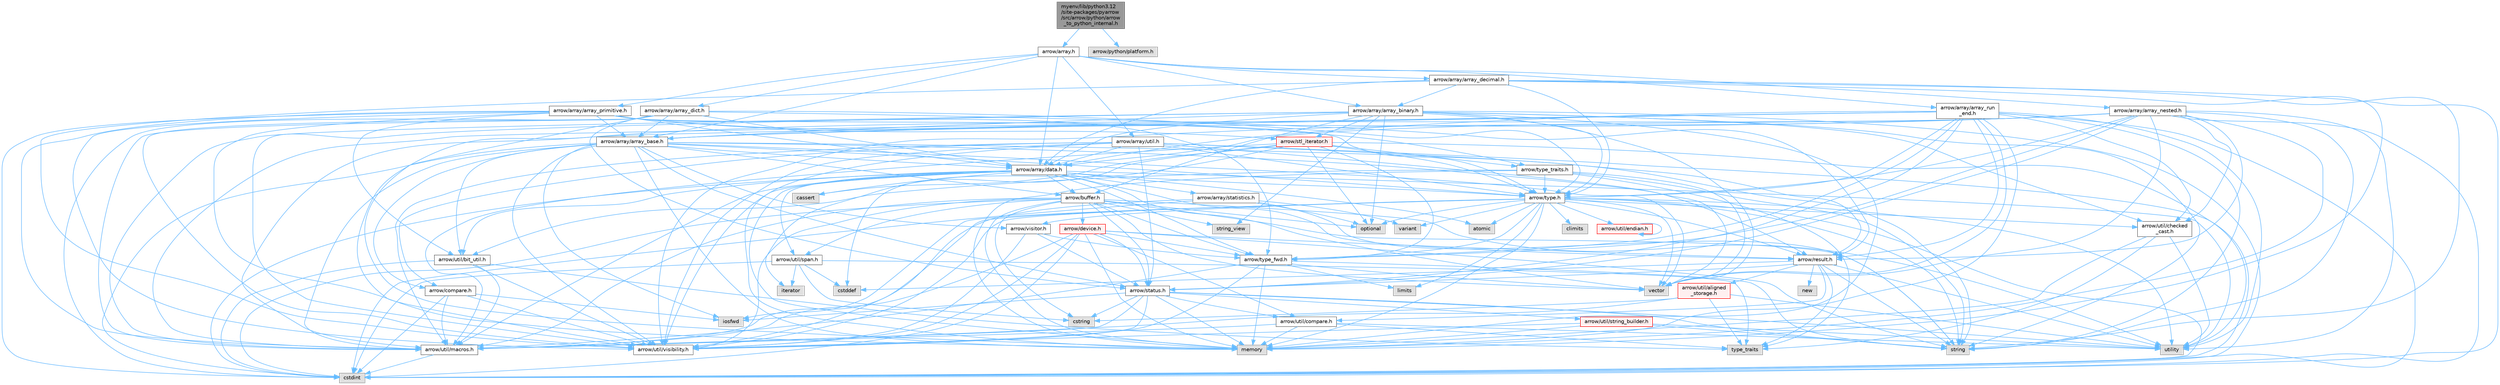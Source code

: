 digraph "myenv/lib/python3.12/site-packages/pyarrow/src/arrow/python/arrow_to_python_internal.h"
{
 // LATEX_PDF_SIZE
  bgcolor="transparent";
  edge [fontname=Helvetica,fontsize=10,labelfontname=Helvetica,labelfontsize=10];
  node [fontname=Helvetica,fontsize=10,shape=box,height=0.2,width=0.4];
  Node1 [id="Node000001",label="myenv/lib/python3.12\l/site-packages/pyarrow\l/src/arrow/python/arrow\l_to_python_internal.h",height=0.2,width=0.4,color="gray40", fillcolor="grey60", style="filled", fontcolor="black",tooltip=" "];
  Node1 -> Node2 [id="edge1_Node000001_Node000002",color="steelblue1",style="solid",tooltip=" "];
  Node2 [id="Node000002",label="arrow/array.h",height=0.2,width=0.4,color="grey40", fillcolor="white", style="filled",URL="$array_8h.html",tooltip=" "];
  Node2 -> Node3 [id="edge2_Node000002_Node000003",color="steelblue1",style="solid",tooltip=" "];
  Node3 [id="Node000003",label="arrow/array/array_base.h",height=0.2,width=0.4,color="grey40", fillcolor="white", style="filled",URL="$array__base_8h.html",tooltip=" "];
  Node3 -> Node4 [id="edge3_Node000003_Node000004",color="steelblue1",style="solid",tooltip=" "];
  Node4 [id="Node000004",label="cstdint",height=0.2,width=0.4,color="grey60", fillcolor="#E0E0E0", style="filled",tooltip=" "];
  Node3 -> Node5 [id="edge4_Node000003_Node000005",color="steelblue1",style="solid",tooltip=" "];
  Node5 [id="Node000005",label="iosfwd",height=0.2,width=0.4,color="grey60", fillcolor="#E0E0E0", style="filled",tooltip=" "];
  Node3 -> Node6 [id="edge5_Node000003_Node000006",color="steelblue1",style="solid",tooltip=" "];
  Node6 [id="Node000006",label="memory",height=0.2,width=0.4,color="grey60", fillcolor="#E0E0E0", style="filled",tooltip=" "];
  Node3 -> Node7 [id="edge6_Node000003_Node000007",color="steelblue1",style="solid",tooltip=" "];
  Node7 [id="Node000007",label="string",height=0.2,width=0.4,color="grey60", fillcolor="#E0E0E0", style="filled",tooltip=" "];
  Node3 -> Node8 [id="edge7_Node000003_Node000008",color="steelblue1",style="solid",tooltip=" "];
  Node8 [id="Node000008",label="vector",height=0.2,width=0.4,color="grey60", fillcolor="#E0E0E0", style="filled",tooltip=" "];
  Node3 -> Node9 [id="edge8_Node000003_Node000009",color="steelblue1",style="solid",tooltip=" "];
  Node9 [id="Node000009",label="arrow/array/data.h",height=0.2,width=0.4,color="grey40", fillcolor="white", style="filled",URL="$data_8h.html",tooltip=" "];
  Node9 -> Node10 [id="edge9_Node000009_Node000010",color="steelblue1",style="solid",tooltip=" "];
  Node10 [id="Node000010",label="atomic",height=0.2,width=0.4,color="grey60", fillcolor="#E0E0E0", style="filled",tooltip=" "];
  Node9 -> Node11 [id="edge10_Node000009_Node000011",color="steelblue1",style="solid",tooltip=" "];
  Node11 [id="Node000011",label="cassert",height=0.2,width=0.4,color="grey60", fillcolor="#E0E0E0", style="filled",tooltip=" "];
  Node9 -> Node4 [id="edge11_Node000009_Node000004",color="steelblue1",style="solid",tooltip=" "];
  Node9 -> Node6 [id="edge12_Node000009_Node000006",color="steelblue1",style="solid",tooltip=" "];
  Node9 -> Node12 [id="edge13_Node000009_Node000012",color="steelblue1",style="solid",tooltip=" "];
  Node12 [id="Node000012",label="utility",height=0.2,width=0.4,color="grey60", fillcolor="#E0E0E0", style="filled",tooltip=" "];
  Node9 -> Node8 [id="edge14_Node000009_Node000008",color="steelblue1",style="solid",tooltip=" "];
  Node9 -> Node13 [id="edge15_Node000009_Node000013",color="steelblue1",style="solid",tooltip=" "];
  Node13 [id="Node000013",label="arrow/array/statistics.h",height=0.2,width=0.4,color="grey40", fillcolor="white", style="filled",URL="$arrow_2array_2statistics_8h.html",tooltip=" "];
  Node13 -> Node4 [id="edge16_Node000013_Node000004",color="steelblue1",style="solid",tooltip=" "];
  Node13 -> Node14 [id="edge17_Node000013_Node000014",color="steelblue1",style="solid",tooltip=" "];
  Node14 [id="Node000014",label="optional",height=0.2,width=0.4,color="grey60", fillcolor="#E0E0E0", style="filled",tooltip=" "];
  Node13 -> Node7 [id="edge18_Node000013_Node000007",color="steelblue1",style="solid",tooltip=" "];
  Node13 -> Node15 [id="edge19_Node000013_Node000015",color="steelblue1",style="solid",tooltip=" "];
  Node15 [id="Node000015",label="variant",height=0.2,width=0.4,color="grey60", fillcolor="#E0E0E0", style="filled",tooltip=" "];
  Node13 -> Node16 [id="edge20_Node000013_Node000016",color="steelblue1",style="solid",tooltip=" "];
  Node16 [id="Node000016",label="arrow/util/visibility.h",height=0.2,width=0.4,color="grey40", fillcolor="white", style="filled",URL="$include_2arrow_2util_2visibility_8h.html",tooltip=" "];
  Node9 -> Node17 [id="edge21_Node000009_Node000017",color="steelblue1",style="solid",tooltip=" "];
  Node17 [id="Node000017",label="arrow/buffer.h",height=0.2,width=0.4,color="grey40", fillcolor="white", style="filled",URL="$buffer_8h.html",tooltip=" "];
  Node17 -> Node4 [id="edge22_Node000017_Node000004",color="steelblue1",style="solid",tooltip=" "];
  Node17 -> Node18 [id="edge23_Node000017_Node000018",color="steelblue1",style="solid",tooltip=" "];
  Node18 [id="Node000018",label="cstring",height=0.2,width=0.4,color="grey60", fillcolor="#E0E0E0", style="filled",tooltip=" "];
  Node17 -> Node6 [id="edge24_Node000017_Node000006",color="steelblue1",style="solid",tooltip=" "];
  Node17 -> Node14 [id="edge25_Node000017_Node000014",color="steelblue1",style="solid",tooltip=" "];
  Node17 -> Node7 [id="edge26_Node000017_Node000007",color="steelblue1",style="solid",tooltip=" "];
  Node17 -> Node19 [id="edge27_Node000017_Node000019",color="steelblue1",style="solid",tooltip=" "];
  Node19 [id="Node000019",label="string_view",height=0.2,width=0.4,color="grey60", fillcolor="#E0E0E0", style="filled",tooltip=" "];
  Node17 -> Node12 [id="edge28_Node000017_Node000012",color="steelblue1",style="solid",tooltip=" "];
  Node17 -> Node8 [id="edge29_Node000017_Node000008",color="steelblue1",style="solid",tooltip=" "];
  Node17 -> Node20 [id="edge30_Node000017_Node000020",color="steelblue1",style="solid",tooltip=" "];
  Node20 [id="Node000020",label="arrow/device.h",height=0.2,width=0.4,color="red", fillcolor="#FFF0F0", style="filled",URL="$device_8h.html",tooltip=" "];
  Node20 -> Node4 [id="edge31_Node000020_Node000004",color="steelblue1",style="solid",tooltip=" "];
  Node20 -> Node6 [id="edge32_Node000020_Node000006",color="steelblue1",style="solid",tooltip=" "];
  Node20 -> Node7 [id="edge33_Node000020_Node000007",color="steelblue1",style="solid",tooltip=" "];
  Node20 -> Node26 [id="edge34_Node000020_Node000026",color="steelblue1",style="solid",tooltip=" "];
  Node26 [id="Node000026",label="arrow/result.h",height=0.2,width=0.4,color="grey40", fillcolor="white", style="filled",URL="$result_8h.html",tooltip=" "];
  Node26 -> Node27 [id="edge35_Node000026_Node000027",color="steelblue1",style="solid",tooltip=" "];
  Node27 [id="Node000027",label="cstddef",height=0.2,width=0.4,color="grey60", fillcolor="#E0E0E0", style="filled",tooltip=" "];
  Node26 -> Node28 [id="edge36_Node000026_Node000028",color="steelblue1",style="solid",tooltip=" "];
  Node28 [id="Node000028",label="new",height=0.2,width=0.4,color="grey60", fillcolor="#E0E0E0", style="filled",tooltip=" "];
  Node26 -> Node7 [id="edge37_Node000026_Node000007",color="steelblue1",style="solid",tooltip=" "];
  Node26 -> Node29 [id="edge38_Node000026_Node000029",color="steelblue1",style="solid",tooltip=" "];
  Node29 [id="Node000029",label="type_traits",height=0.2,width=0.4,color="grey60", fillcolor="#E0E0E0", style="filled",tooltip=" "];
  Node26 -> Node12 [id="edge39_Node000026_Node000012",color="steelblue1",style="solid",tooltip=" "];
  Node26 -> Node30 [id="edge40_Node000026_Node000030",color="steelblue1",style="solid",tooltip=" "];
  Node30 [id="Node000030",label="arrow/status.h",height=0.2,width=0.4,color="grey40", fillcolor="white", style="filled",URL="$status_8h.html",tooltip=" "];
  Node30 -> Node18 [id="edge41_Node000030_Node000018",color="steelblue1",style="solid",tooltip=" "];
  Node30 -> Node5 [id="edge42_Node000030_Node000005",color="steelblue1",style="solid",tooltip=" "];
  Node30 -> Node6 [id="edge43_Node000030_Node000006",color="steelblue1",style="solid",tooltip=" "];
  Node30 -> Node7 [id="edge44_Node000030_Node000007",color="steelblue1",style="solid",tooltip=" "];
  Node30 -> Node12 [id="edge45_Node000030_Node000012",color="steelblue1",style="solid",tooltip=" "];
  Node30 -> Node31 [id="edge46_Node000030_Node000031",color="steelblue1",style="solid",tooltip=" "];
  Node31 [id="Node000031",label="arrow/util/compare.h",height=0.2,width=0.4,color="grey40", fillcolor="white", style="filled",URL="$util_2compare_8h.html",tooltip=" "];
  Node31 -> Node6 [id="edge47_Node000031_Node000006",color="steelblue1",style="solid",tooltip=" "];
  Node31 -> Node29 [id="edge48_Node000031_Node000029",color="steelblue1",style="solid",tooltip=" "];
  Node31 -> Node12 [id="edge49_Node000031_Node000012",color="steelblue1",style="solid",tooltip=" "];
  Node31 -> Node25 [id="edge50_Node000031_Node000025",color="steelblue1",style="solid",tooltip=" "];
  Node25 [id="Node000025",label="arrow/util/macros.h",height=0.2,width=0.4,color="grey40", fillcolor="white", style="filled",URL="$macros_8h.html",tooltip=" "];
  Node25 -> Node4 [id="edge51_Node000025_Node000004",color="steelblue1",style="solid",tooltip=" "];
  Node30 -> Node25 [id="edge52_Node000030_Node000025",color="steelblue1",style="solid",tooltip=" "];
  Node30 -> Node32 [id="edge53_Node000030_Node000032",color="steelblue1",style="solid",tooltip=" "];
  Node32 [id="Node000032",label="arrow/util/string_builder.h",height=0.2,width=0.4,color="red", fillcolor="#FFF0F0", style="filled",URL="$string__builder_8h.html",tooltip=" "];
  Node32 -> Node6 [id="edge54_Node000032_Node000006",color="steelblue1",style="solid",tooltip=" "];
  Node32 -> Node7 [id="edge55_Node000032_Node000007",color="steelblue1",style="solid",tooltip=" "];
  Node32 -> Node12 [id="edge56_Node000032_Node000012",color="steelblue1",style="solid",tooltip=" "];
  Node32 -> Node16 [id="edge57_Node000032_Node000016",color="steelblue1",style="solid",tooltip=" "];
  Node30 -> Node16 [id="edge58_Node000030_Node000016",color="steelblue1",style="solid",tooltip=" "];
  Node26 -> Node34 [id="edge59_Node000026_Node000034",color="steelblue1",style="solid",tooltip=" "];
  Node34 [id="Node000034",label="arrow/util/aligned\l_storage.h",height=0.2,width=0.4,color="red", fillcolor="#FFF0F0", style="filled",URL="$aligned__storage_8h.html",tooltip=" "];
  Node34 -> Node18 [id="edge60_Node000034_Node000018",color="steelblue1",style="solid",tooltip=" "];
  Node34 -> Node29 [id="edge61_Node000034_Node000029",color="steelblue1",style="solid",tooltip=" "];
  Node34 -> Node12 [id="edge62_Node000034_Node000012",color="steelblue1",style="solid",tooltip=" "];
  Node34 -> Node25 [id="edge63_Node000034_Node000025",color="steelblue1",style="solid",tooltip=" "];
  Node26 -> Node31 [id="edge64_Node000026_Node000031",color="steelblue1",style="solid",tooltip=" "];
  Node20 -> Node30 [id="edge65_Node000020_Node000030",color="steelblue1",style="solid",tooltip=" "];
  Node20 -> Node23 [id="edge66_Node000020_Node000023",color="steelblue1",style="solid",tooltip=" "];
  Node23 [id="Node000023",label="arrow/type_fwd.h",height=0.2,width=0.4,color="grey40", fillcolor="white", style="filled",URL="$arrow_2type__fwd_8h.html",tooltip=" "];
  Node23 -> Node24 [id="edge67_Node000023_Node000024",color="steelblue1",style="solid",tooltip=" "];
  Node24 [id="Node000024",label="limits",height=0.2,width=0.4,color="grey60", fillcolor="#E0E0E0", style="filled",tooltip=" "];
  Node23 -> Node6 [id="edge68_Node000023_Node000006",color="steelblue1",style="solid",tooltip=" "];
  Node23 -> Node7 [id="edge69_Node000023_Node000007",color="steelblue1",style="solid",tooltip=" "];
  Node23 -> Node8 [id="edge70_Node000023_Node000008",color="steelblue1",style="solid",tooltip=" "];
  Node23 -> Node25 [id="edge71_Node000023_Node000025",color="steelblue1",style="solid",tooltip=" "];
  Node23 -> Node16 [id="edge72_Node000023_Node000016",color="steelblue1",style="solid",tooltip=" "];
  Node20 -> Node31 [id="edge73_Node000020_Node000031",color="steelblue1",style="solid",tooltip=" "];
  Node20 -> Node25 [id="edge74_Node000020_Node000025",color="steelblue1",style="solid",tooltip=" "];
  Node20 -> Node16 [id="edge75_Node000020_Node000016",color="steelblue1",style="solid",tooltip=" "];
  Node17 -> Node30 [id="edge76_Node000017_Node000030",color="steelblue1",style="solid",tooltip=" "];
  Node17 -> Node23 [id="edge77_Node000017_Node000023",color="steelblue1",style="solid",tooltip=" "];
  Node17 -> Node25 [id="edge78_Node000017_Node000025",color="steelblue1",style="solid",tooltip=" "];
  Node17 -> Node36 [id="edge79_Node000017_Node000036",color="steelblue1",style="solid",tooltip=" "];
  Node36 [id="Node000036",label="arrow/util/span.h",height=0.2,width=0.4,color="grey40", fillcolor="white", style="filled",URL="$span_8h.html",tooltip=" "];
  Node36 -> Node27 [id="edge80_Node000036_Node000027",color="steelblue1",style="solid",tooltip=" "];
  Node36 -> Node4 [id="edge81_Node000036_Node000004",color="steelblue1",style="solid",tooltip=" "];
  Node36 -> Node18 [id="edge82_Node000036_Node000018",color="steelblue1",style="solid",tooltip=" "];
  Node36 -> Node37 [id="edge83_Node000036_Node000037",color="steelblue1",style="solid",tooltip=" "];
  Node37 [id="Node000037",label="iterator",height=0.2,width=0.4,color="grey60", fillcolor="#E0E0E0", style="filled",tooltip=" "];
  Node36 -> Node29 [id="edge84_Node000036_Node000029",color="steelblue1",style="solid",tooltip=" "];
  Node17 -> Node16 [id="edge85_Node000017_Node000016",color="steelblue1",style="solid",tooltip=" "];
  Node9 -> Node26 [id="edge86_Node000009_Node000026",color="steelblue1",style="solid",tooltip=" "];
  Node9 -> Node38 [id="edge87_Node000009_Node000038",color="steelblue1",style="solid",tooltip=" "];
  Node38 [id="Node000038",label="arrow/type.h",height=0.2,width=0.4,color="grey40", fillcolor="white", style="filled",URL="$type_8h.html",tooltip=" "];
  Node38 -> Node10 [id="edge88_Node000038_Node000010",color="steelblue1",style="solid",tooltip=" "];
  Node38 -> Node39 [id="edge89_Node000038_Node000039",color="steelblue1",style="solid",tooltip=" "];
  Node39 [id="Node000039",label="climits",height=0.2,width=0.4,color="grey60", fillcolor="#E0E0E0", style="filled",tooltip=" "];
  Node38 -> Node4 [id="edge90_Node000038_Node000004",color="steelblue1",style="solid",tooltip=" "];
  Node38 -> Node5 [id="edge91_Node000038_Node000005",color="steelblue1",style="solid",tooltip=" "];
  Node38 -> Node24 [id="edge92_Node000038_Node000024",color="steelblue1",style="solid",tooltip=" "];
  Node38 -> Node6 [id="edge93_Node000038_Node000006",color="steelblue1",style="solid",tooltip=" "];
  Node38 -> Node14 [id="edge94_Node000038_Node000014",color="steelblue1",style="solid",tooltip=" "];
  Node38 -> Node7 [id="edge95_Node000038_Node000007",color="steelblue1",style="solid",tooltip=" "];
  Node38 -> Node12 [id="edge96_Node000038_Node000012",color="steelblue1",style="solid",tooltip=" "];
  Node38 -> Node15 [id="edge97_Node000038_Node000015",color="steelblue1",style="solid",tooltip=" "];
  Node38 -> Node8 [id="edge98_Node000038_Node000008",color="steelblue1",style="solid",tooltip=" "];
  Node38 -> Node26 [id="edge99_Node000038_Node000026",color="steelblue1",style="solid",tooltip=" "];
  Node38 -> Node23 [id="edge100_Node000038_Node000023",color="steelblue1",style="solid",tooltip=" "];
  Node38 -> Node40 [id="edge101_Node000038_Node000040",color="steelblue1",style="solid",tooltip=" "];
  Node40 [id="Node000040",label="arrow/util/checked\l_cast.h",height=0.2,width=0.4,color="grey40", fillcolor="white", style="filled",URL="$checked__cast_8h.html",tooltip=" "];
  Node40 -> Node6 [id="edge102_Node000040_Node000006",color="steelblue1",style="solid",tooltip=" "];
  Node40 -> Node29 [id="edge103_Node000040_Node000029",color="steelblue1",style="solid",tooltip=" "];
  Node40 -> Node12 [id="edge104_Node000040_Node000012",color="steelblue1",style="solid",tooltip=" "];
  Node38 -> Node41 [id="edge105_Node000038_Node000041",color="steelblue1",style="solid",tooltip=" "];
  Node41 [id="Node000041",label="arrow/util/endian.h",height=0.2,width=0.4,color="red", fillcolor="#FFF0F0", style="filled",URL="$endian_8h.html",tooltip=" "];
  Node41 -> Node41 [id="edge106_Node000041_Node000041",color="steelblue1",style="solid",tooltip=" "];
  Node38 -> Node25 [id="edge107_Node000038_Node000025",color="steelblue1",style="solid",tooltip=" "];
  Node38 -> Node16 [id="edge108_Node000038_Node000016",color="steelblue1",style="solid",tooltip=" "];
  Node38 -> Node46 [id="edge109_Node000038_Node000046",color="steelblue1",style="solid",tooltip=" "];
  Node46 [id="Node000046",label="arrow/visitor.h",height=0.2,width=0.4,color="grey40", fillcolor="white", style="filled",URL="$visitor_8h.html",tooltip=" "];
  Node46 -> Node30 [id="edge110_Node000046_Node000030",color="steelblue1",style="solid",tooltip=" "];
  Node46 -> Node23 [id="edge111_Node000046_Node000023",color="steelblue1",style="solid",tooltip=" "];
  Node46 -> Node16 [id="edge112_Node000046_Node000016",color="steelblue1",style="solid",tooltip=" "];
  Node9 -> Node23 [id="edge113_Node000009_Node000023",color="steelblue1",style="solid",tooltip=" "];
  Node9 -> Node47 [id="edge114_Node000009_Node000047",color="steelblue1",style="solid",tooltip=" "];
  Node47 [id="Node000047",label="arrow/util/bit_util.h",height=0.2,width=0.4,color="grey40", fillcolor="white", style="filled",URL="$bit__util_8h.html",tooltip=" "];
  Node47 -> Node4 [id="edge115_Node000047_Node000004",color="steelblue1",style="solid",tooltip=" "];
  Node47 -> Node29 [id="edge116_Node000047_Node000029",color="steelblue1",style="solid",tooltip=" "];
  Node47 -> Node25 [id="edge117_Node000047_Node000025",color="steelblue1",style="solid",tooltip=" "];
  Node47 -> Node16 [id="edge118_Node000047_Node000016",color="steelblue1",style="solid",tooltip=" "];
  Node9 -> Node25 [id="edge119_Node000009_Node000025",color="steelblue1",style="solid",tooltip=" "];
  Node9 -> Node36 [id="edge120_Node000009_Node000036",color="steelblue1",style="solid",tooltip=" "];
  Node9 -> Node16 [id="edge121_Node000009_Node000016",color="steelblue1",style="solid",tooltip=" "];
  Node3 -> Node17 [id="edge122_Node000003_Node000017",color="steelblue1",style="solid",tooltip=" "];
  Node3 -> Node48 [id="edge123_Node000003_Node000048",color="steelblue1",style="solid",tooltip=" "];
  Node48 [id="Node000048",label="arrow/compare.h",height=0.2,width=0.4,color="grey40", fillcolor="white", style="filled",URL="$compare_8h.html",tooltip=" "];
  Node48 -> Node4 [id="edge124_Node000048_Node000004",color="steelblue1",style="solid",tooltip=" "];
  Node48 -> Node5 [id="edge125_Node000048_Node000005",color="steelblue1",style="solid",tooltip=" "];
  Node48 -> Node25 [id="edge126_Node000048_Node000025",color="steelblue1",style="solid",tooltip=" "];
  Node48 -> Node16 [id="edge127_Node000048_Node000016",color="steelblue1",style="solid",tooltip=" "];
  Node3 -> Node26 [id="edge128_Node000003_Node000026",color="steelblue1",style="solid",tooltip=" "];
  Node3 -> Node30 [id="edge129_Node000003_Node000030",color="steelblue1",style="solid",tooltip=" "];
  Node3 -> Node38 [id="edge130_Node000003_Node000038",color="steelblue1",style="solid",tooltip=" "];
  Node3 -> Node47 [id="edge131_Node000003_Node000047",color="steelblue1",style="solid",tooltip=" "];
  Node3 -> Node25 [id="edge132_Node000003_Node000025",color="steelblue1",style="solid",tooltip=" "];
  Node3 -> Node16 [id="edge133_Node000003_Node000016",color="steelblue1",style="solid",tooltip=" "];
  Node3 -> Node46 [id="edge134_Node000003_Node000046",color="steelblue1",style="solid",tooltip=" "];
  Node2 -> Node49 [id="edge135_Node000002_Node000049",color="steelblue1",style="solid",tooltip=" "];
  Node49 [id="Node000049",label="arrow/array/array_binary.h",height=0.2,width=0.4,color="grey40", fillcolor="white", style="filled",URL="$array__binary_8h.html",tooltip=" "];
  Node49 -> Node4 [id="edge136_Node000049_Node000004",color="steelblue1",style="solid",tooltip=" "];
  Node49 -> Node6 [id="edge137_Node000049_Node000006",color="steelblue1",style="solid",tooltip=" "];
  Node49 -> Node14 [id="edge138_Node000049_Node000014",color="steelblue1",style="solid",tooltip=" "];
  Node49 -> Node7 [id="edge139_Node000049_Node000007",color="steelblue1",style="solid",tooltip=" "];
  Node49 -> Node19 [id="edge140_Node000049_Node000019",color="steelblue1",style="solid",tooltip=" "];
  Node49 -> Node8 [id="edge141_Node000049_Node000008",color="steelblue1",style="solid",tooltip=" "];
  Node49 -> Node3 [id="edge142_Node000049_Node000003",color="steelblue1",style="solid",tooltip=" "];
  Node49 -> Node9 [id="edge143_Node000049_Node000009",color="steelblue1",style="solid",tooltip=" "];
  Node49 -> Node17 [id="edge144_Node000049_Node000017",color="steelblue1",style="solid",tooltip=" "];
  Node49 -> Node50 [id="edge145_Node000049_Node000050",color="steelblue1",style="solid",tooltip=" "];
  Node50 [id="Node000050",label="arrow/stl_iterator.h",height=0.2,width=0.4,color="red", fillcolor="#FFF0F0", style="filled",URL="$stl__iterator_8h.html",tooltip=" "];
  Node50 -> Node11 [id="edge146_Node000050_Node000011",color="steelblue1",style="solid",tooltip=" "];
  Node50 -> Node27 [id="edge147_Node000050_Node000027",color="steelblue1",style="solid",tooltip=" "];
  Node50 -> Node37 [id="edge148_Node000050_Node000037",color="steelblue1",style="solid",tooltip=" "];
  Node50 -> Node14 [id="edge149_Node000050_Node000014",color="steelblue1",style="solid",tooltip=" "];
  Node50 -> Node12 [id="edge150_Node000050_Node000012",color="steelblue1",style="solid",tooltip=" "];
  Node50 -> Node38 [id="edge151_Node000050_Node000038",color="steelblue1",style="solid",tooltip=" "];
  Node50 -> Node23 [id="edge152_Node000050_Node000023",color="steelblue1",style="solid",tooltip=" "];
  Node50 -> Node55 [id="edge153_Node000050_Node000055",color="steelblue1",style="solid",tooltip=" "];
  Node55 [id="Node000055",label="arrow/type_traits.h",height=0.2,width=0.4,color="grey40", fillcolor="white", style="filled",URL="$include_2arrow_2type__traits_8h.html",tooltip=" "];
  Node55 -> Node6 [id="edge154_Node000055_Node000006",color="steelblue1",style="solid",tooltip=" "];
  Node55 -> Node7 [id="edge155_Node000055_Node000007",color="steelblue1",style="solid",tooltip=" "];
  Node55 -> Node29 [id="edge156_Node000055_Node000029",color="steelblue1",style="solid",tooltip=" "];
  Node55 -> Node8 [id="edge157_Node000055_Node000008",color="steelblue1",style="solid",tooltip=" "];
  Node55 -> Node38 [id="edge158_Node000055_Node000038",color="steelblue1",style="solid",tooltip=" "];
  Node55 -> Node47 [id="edge159_Node000055_Node000047",color="steelblue1",style="solid",tooltip=" "];
  Node50 -> Node25 [id="edge160_Node000050_Node000025",color="steelblue1",style="solid",tooltip=" "];
  Node49 -> Node38 [id="edge161_Node000049_Node000038",color="steelblue1",style="solid",tooltip=" "];
  Node49 -> Node40 [id="edge162_Node000049_Node000040",color="steelblue1",style="solid",tooltip=" "];
  Node49 -> Node25 [id="edge163_Node000049_Node000025",color="steelblue1",style="solid",tooltip=" "];
  Node49 -> Node16 [id="edge164_Node000049_Node000016",color="steelblue1",style="solid",tooltip=" "];
  Node2 -> Node56 [id="edge165_Node000002_Node000056",color="steelblue1",style="solid",tooltip=" "];
  Node56 [id="Node000056",label="arrow/array/array_decimal.h",height=0.2,width=0.4,color="grey40", fillcolor="white", style="filled",URL="$array__decimal_8h.html",tooltip=" "];
  Node56 -> Node4 [id="edge166_Node000056_Node000004",color="steelblue1",style="solid",tooltip=" "];
  Node56 -> Node6 [id="edge167_Node000056_Node000006",color="steelblue1",style="solid",tooltip=" "];
  Node56 -> Node7 [id="edge168_Node000056_Node000007",color="steelblue1",style="solid",tooltip=" "];
  Node56 -> Node49 [id="edge169_Node000056_Node000049",color="steelblue1",style="solid",tooltip=" "];
  Node56 -> Node9 [id="edge170_Node000056_Node000009",color="steelblue1",style="solid",tooltip=" "];
  Node56 -> Node38 [id="edge171_Node000056_Node000038",color="steelblue1",style="solid",tooltip=" "];
  Node56 -> Node16 [id="edge172_Node000056_Node000016",color="steelblue1",style="solid",tooltip=" "];
  Node2 -> Node57 [id="edge173_Node000002_Node000057",color="steelblue1",style="solid",tooltip=" "];
  Node57 [id="Node000057",label="arrow/array/array_dict.h",height=0.2,width=0.4,color="grey40", fillcolor="white", style="filled",URL="$array__dict_8h.html",tooltip=" "];
  Node57 -> Node4 [id="edge174_Node000057_Node000004",color="steelblue1",style="solid",tooltip=" "];
  Node57 -> Node6 [id="edge175_Node000057_Node000006",color="steelblue1",style="solid",tooltip=" "];
  Node57 -> Node3 [id="edge176_Node000057_Node000003",color="steelblue1",style="solid",tooltip=" "];
  Node57 -> Node9 [id="edge177_Node000057_Node000009",color="steelblue1",style="solid",tooltip=" "];
  Node57 -> Node26 [id="edge178_Node000057_Node000026",color="steelblue1",style="solid",tooltip=" "];
  Node57 -> Node30 [id="edge179_Node000057_Node000030",color="steelblue1",style="solid",tooltip=" "];
  Node57 -> Node38 [id="edge180_Node000057_Node000038",color="steelblue1",style="solid",tooltip=" "];
  Node57 -> Node25 [id="edge181_Node000057_Node000025",color="steelblue1",style="solid",tooltip=" "];
  Node57 -> Node16 [id="edge182_Node000057_Node000016",color="steelblue1",style="solid",tooltip=" "];
  Node2 -> Node58 [id="edge183_Node000002_Node000058",color="steelblue1",style="solid",tooltip=" "];
  Node58 [id="Node000058",label="arrow/array/array_nested.h",height=0.2,width=0.4,color="grey40", fillcolor="white", style="filled",URL="$array__nested_8h.html",tooltip=" "];
  Node58 -> Node4 [id="edge184_Node000058_Node000004",color="steelblue1",style="solid",tooltip=" "];
  Node58 -> Node6 [id="edge185_Node000058_Node000006",color="steelblue1",style="solid",tooltip=" "];
  Node58 -> Node7 [id="edge186_Node000058_Node000007",color="steelblue1",style="solid",tooltip=" "];
  Node58 -> Node12 [id="edge187_Node000058_Node000012",color="steelblue1",style="solid",tooltip=" "];
  Node58 -> Node8 [id="edge188_Node000058_Node000008",color="steelblue1",style="solid",tooltip=" "];
  Node58 -> Node3 [id="edge189_Node000058_Node000003",color="steelblue1",style="solid",tooltip=" "];
  Node58 -> Node9 [id="edge190_Node000058_Node000009",color="steelblue1",style="solid",tooltip=" "];
  Node58 -> Node26 [id="edge191_Node000058_Node000026",color="steelblue1",style="solid",tooltip=" "];
  Node58 -> Node30 [id="edge192_Node000058_Node000030",color="steelblue1",style="solid",tooltip=" "];
  Node58 -> Node38 [id="edge193_Node000058_Node000038",color="steelblue1",style="solid",tooltip=" "];
  Node58 -> Node23 [id="edge194_Node000058_Node000023",color="steelblue1",style="solid",tooltip=" "];
  Node58 -> Node40 [id="edge195_Node000058_Node000040",color="steelblue1",style="solid",tooltip=" "];
  Node58 -> Node25 [id="edge196_Node000058_Node000025",color="steelblue1",style="solid",tooltip=" "];
  Node58 -> Node16 [id="edge197_Node000058_Node000016",color="steelblue1",style="solid",tooltip=" "];
  Node2 -> Node59 [id="edge198_Node000002_Node000059",color="steelblue1",style="solid",tooltip=" "];
  Node59 [id="Node000059",label="arrow/array/array_primitive.h",height=0.2,width=0.4,color="grey40", fillcolor="white", style="filled",URL="$array__primitive_8h.html",tooltip=" "];
  Node59 -> Node4 [id="edge199_Node000059_Node000004",color="steelblue1",style="solid",tooltip=" "];
  Node59 -> Node6 [id="edge200_Node000059_Node000006",color="steelblue1",style="solid",tooltip=" "];
  Node59 -> Node3 [id="edge201_Node000059_Node000003",color="steelblue1",style="solid",tooltip=" "];
  Node59 -> Node9 [id="edge202_Node000059_Node000009",color="steelblue1",style="solid",tooltip=" "];
  Node59 -> Node50 [id="edge203_Node000059_Node000050",color="steelblue1",style="solid",tooltip=" "];
  Node59 -> Node38 [id="edge204_Node000059_Node000038",color="steelblue1",style="solid",tooltip=" "];
  Node59 -> Node23 [id="edge205_Node000059_Node000023",color="steelblue1",style="solid",tooltip=" "];
  Node59 -> Node55 [id="edge206_Node000059_Node000055",color="steelblue1",style="solid",tooltip=" "];
  Node59 -> Node47 [id="edge207_Node000059_Node000047",color="steelblue1",style="solid",tooltip=" "];
  Node59 -> Node25 [id="edge208_Node000059_Node000025",color="steelblue1",style="solid",tooltip=" "];
  Node59 -> Node16 [id="edge209_Node000059_Node000016",color="steelblue1",style="solid",tooltip=" "];
  Node2 -> Node60 [id="edge210_Node000002_Node000060",color="steelblue1",style="solid",tooltip=" "];
  Node60 [id="Node000060",label="arrow/array/array_run\l_end.h",height=0.2,width=0.4,color="grey40", fillcolor="white", style="filled",URL="$array__run__end_8h.html",tooltip=" "];
  Node60 -> Node4 [id="edge211_Node000060_Node000004",color="steelblue1",style="solid",tooltip=" "];
  Node60 -> Node6 [id="edge212_Node000060_Node000006",color="steelblue1",style="solid",tooltip=" "];
  Node60 -> Node7 [id="edge213_Node000060_Node000007",color="steelblue1",style="solid",tooltip=" "];
  Node60 -> Node12 [id="edge214_Node000060_Node000012",color="steelblue1",style="solid",tooltip=" "];
  Node60 -> Node8 [id="edge215_Node000060_Node000008",color="steelblue1",style="solid",tooltip=" "];
  Node60 -> Node3 [id="edge216_Node000060_Node000003",color="steelblue1",style="solid",tooltip=" "];
  Node60 -> Node9 [id="edge217_Node000060_Node000009",color="steelblue1",style="solid",tooltip=" "];
  Node60 -> Node26 [id="edge218_Node000060_Node000026",color="steelblue1",style="solid",tooltip=" "];
  Node60 -> Node30 [id="edge219_Node000060_Node000030",color="steelblue1",style="solid",tooltip=" "];
  Node60 -> Node38 [id="edge220_Node000060_Node000038",color="steelblue1",style="solid",tooltip=" "];
  Node60 -> Node23 [id="edge221_Node000060_Node000023",color="steelblue1",style="solid",tooltip=" "];
  Node60 -> Node40 [id="edge222_Node000060_Node000040",color="steelblue1",style="solid",tooltip=" "];
  Node60 -> Node25 [id="edge223_Node000060_Node000025",color="steelblue1",style="solid",tooltip=" "];
  Node60 -> Node16 [id="edge224_Node000060_Node000016",color="steelblue1",style="solid",tooltip=" "];
  Node2 -> Node9 [id="edge225_Node000002_Node000009",color="steelblue1",style="solid",tooltip=" "];
  Node2 -> Node61 [id="edge226_Node000002_Node000061",color="steelblue1",style="solid",tooltip=" "];
  Node61 [id="Node000061",label="arrow/array/util.h",height=0.2,width=0.4,color="grey40", fillcolor="white", style="filled",URL="$array_2util_8h.html",tooltip=" "];
  Node61 -> Node4 [id="edge227_Node000061_Node000004",color="steelblue1",style="solid",tooltip=" "];
  Node61 -> Node6 [id="edge228_Node000061_Node000006",color="steelblue1",style="solid",tooltip=" "];
  Node61 -> Node8 [id="edge229_Node000061_Node000008",color="steelblue1",style="solid",tooltip=" "];
  Node61 -> Node9 [id="edge230_Node000061_Node000009",color="steelblue1",style="solid",tooltip=" "];
  Node61 -> Node48 [id="edge231_Node000061_Node000048",color="steelblue1",style="solid",tooltip=" "];
  Node61 -> Node26 [id="edge232_Node000061_Node000026",color="steelblue1",style="solid",tooltip=" "];
  Node61 -> Node30 [id="edge233_Node000061_Node000030",color="steelblue1",style="solid",tooltip=" "];
  Node61 -> Node38 [id="edge234_Node000061_Node000038",color="steelblue1",style="solid",tooltip=" "];
  Node61 -> Node25 [id="edge235_Node000061_Node000025",color="steelblue1",style="solid",tooltip=" "];
  Node61 -> Node16 [id="edge236_Node000061_Node000016",color="steelblue1",style="solid",tooltip=" "];
  Node1 -> Node62 [id="edge237_Node000001_Node000062",color="steelblue1",style="solid",tooltip=" "];
  Node62 [id="Node000062",label="arrow/python/platform.h",height=0.2,width=0.4,color="grey60", fillcolor="#E0E0E0", style="filled",tooltip=" "];
}
